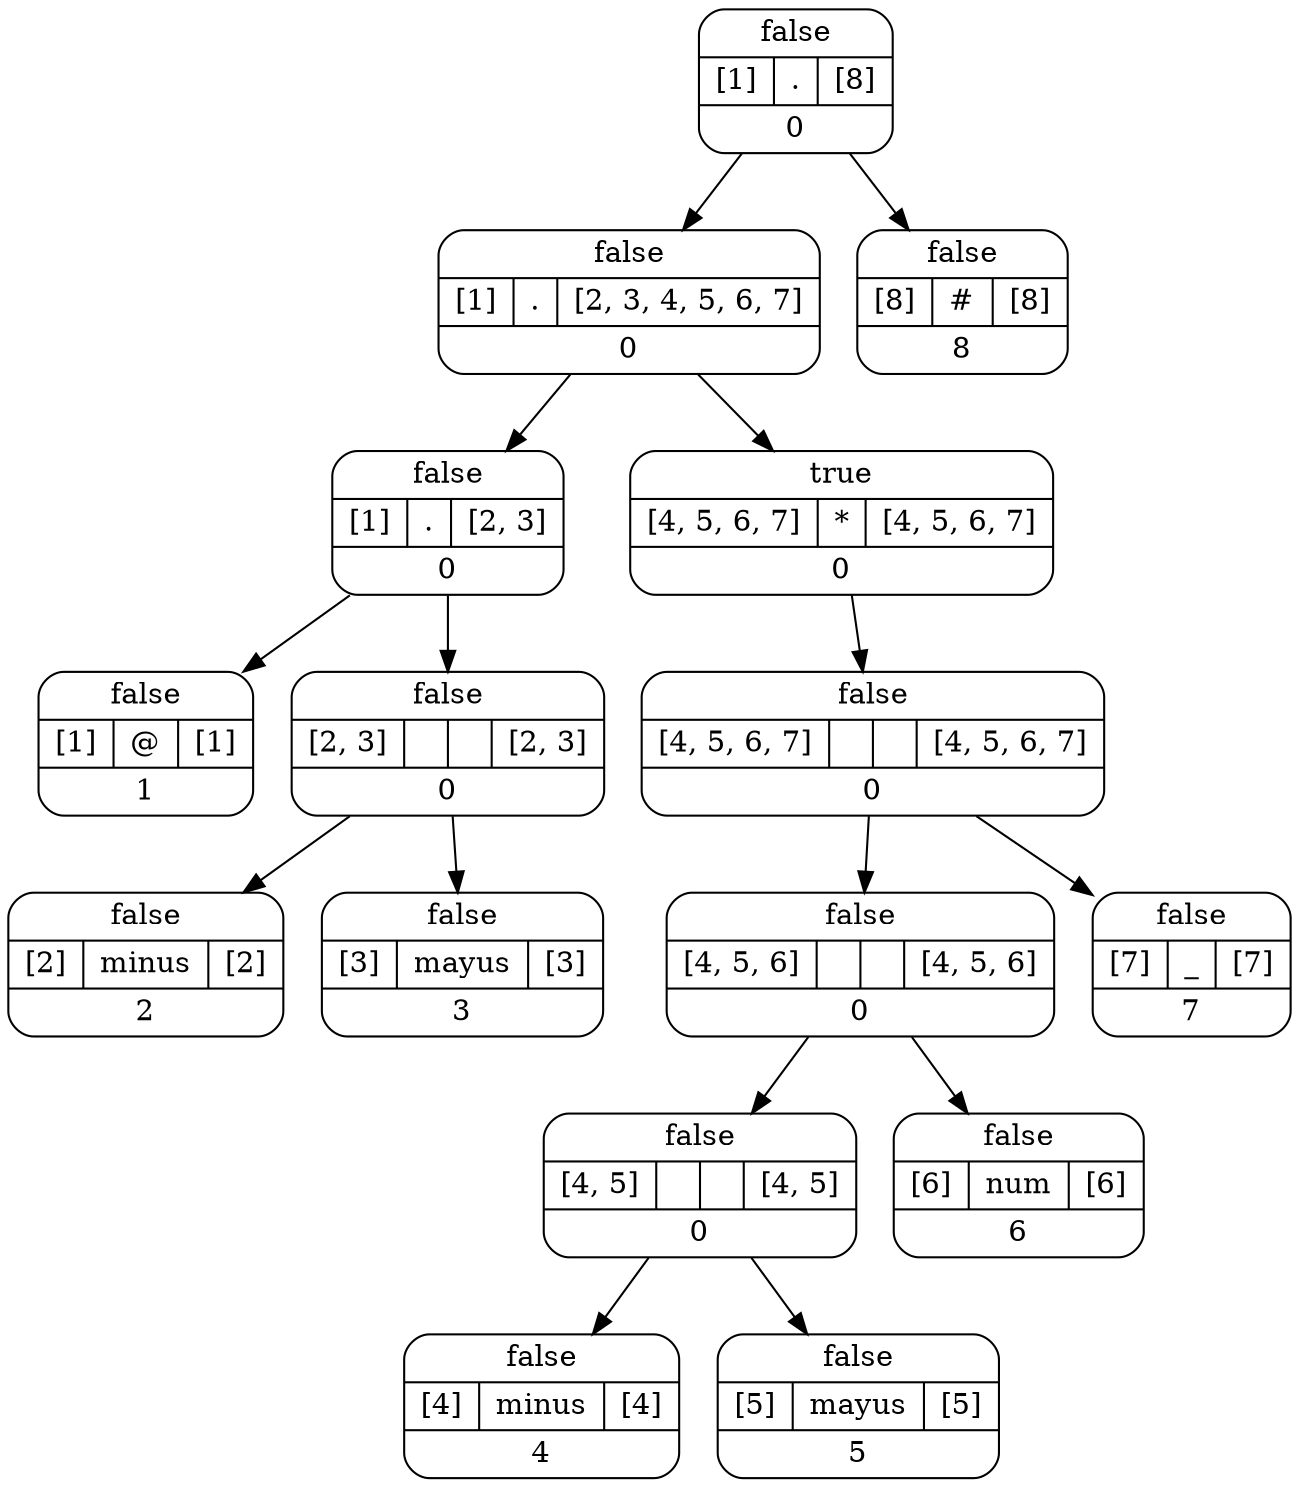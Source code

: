 digraph Arbol_Sintactico{

 node[style=rounded shape=record]
node0[label = "{false|{[1]|.|[8]}|0}"];
node0 -> node00
node00[label = "{false|{[1]|.|[2, 3, 4, 5, 6, 7]}|0}"];
node00 -> node000
node000[label = "{false|{[1]|.|[2, 3]}|0}"];
node000 -> node0000
node0000[label = "{false|{[1]|@|[1]}|1}"];
node000 -> node0001
node0001[label = "{false|{[2, 3]|||[2, 3]}|0}"];
node0001 -> node00010
node00010[label = "{false|{[2]|minus|[2]}|2}"];
node0001 -> node00011
node00011[label = "{false|{[3]|mayus|[3]}|3}"];
node00 -> node001
node001[label = "{true|{[4, 5, 6, 7]|*|[4, 5, 6, 7]}|0}"];
node001 -> node0010
node0010[label = "{false|{[4, 5, 6, 7]|||[4, 5, 6, 7]}|0}"];
node0010 -> node00100
node00100[label = "{false|{[4, 5, 6]|||[4, 5, 6]}|0}"];
node00100 -> node001000
node001000[label = "{false|{[4, 5]|||[4, 5]}|0}"];
node001000 -> node0010000
node0010000[label = "{false|{[4]|minus|[4]}|4}"];
node001000 -> node0010001
node0010001[label = "{false|{[5]|mayus|[5]}|5}"];
node00100 -> node001001
node001001[label = "{false|{[6]|num|[6]}|6}"];
node0010 -> node00101
node00101[label = "{false|{[7]|_|[7]}|7}"];
node0 -> node01
node01[label = "{false|{[8]|#|[8]}|8}"];


}
